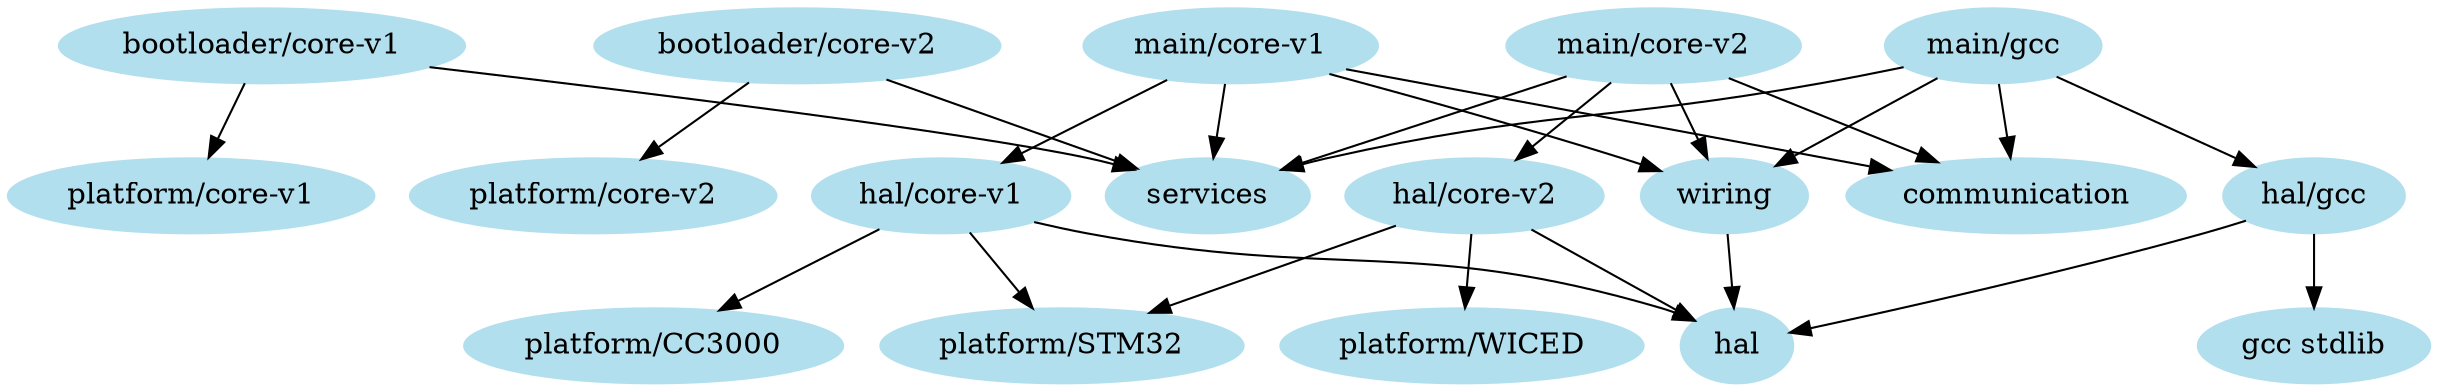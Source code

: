 digraph dependencies {
	size="600,600";
	node [color=lightblue2, style=filled];

# bootloader is coded directly to the platform it targets and pulls in some
# hardware neutral code (presently LED control)
"bootloader/core-v1" -> "platform/core-v1";
"bootloader/core-v1" -> "services";

"bootloader/core-v2" -> "platform/core-v2";
"bootloader/core-v2" -> "services";

# compile binary for STM32
"main/core-v1" -> "wiring";
"main/core-v1" -> "communication";
"main/core-v1" -> "services";
"main/core-v1" -> "hal/core-v1";

"main/core-v2" -> "wiring";
"main/core-v2" -> "communication";
"main/core-v2" -> "services";
"main/core-v2" -> "hal/core-v2";

"main/gcc" -> "wiring";
"main/gcc" -> "communication";
"main/gcc" -> "services";
"main/gcc" -> "hal/gcc";

"hal/core-v1" -> "hal";
"hal/core-v1" -> "platform/STM32";
"hal/core-v1" -> "platform/CC3000";

"hal/core-v2" -> "hal";
"hal/core-v2" -> "platform/STM32";
"hal/core-v2" -> "platform/WICED";


"hal/gcc" -> "hal";
"hal/gcc" -> "gcc stdlib";

"wiring" -> "hal";

        
}
